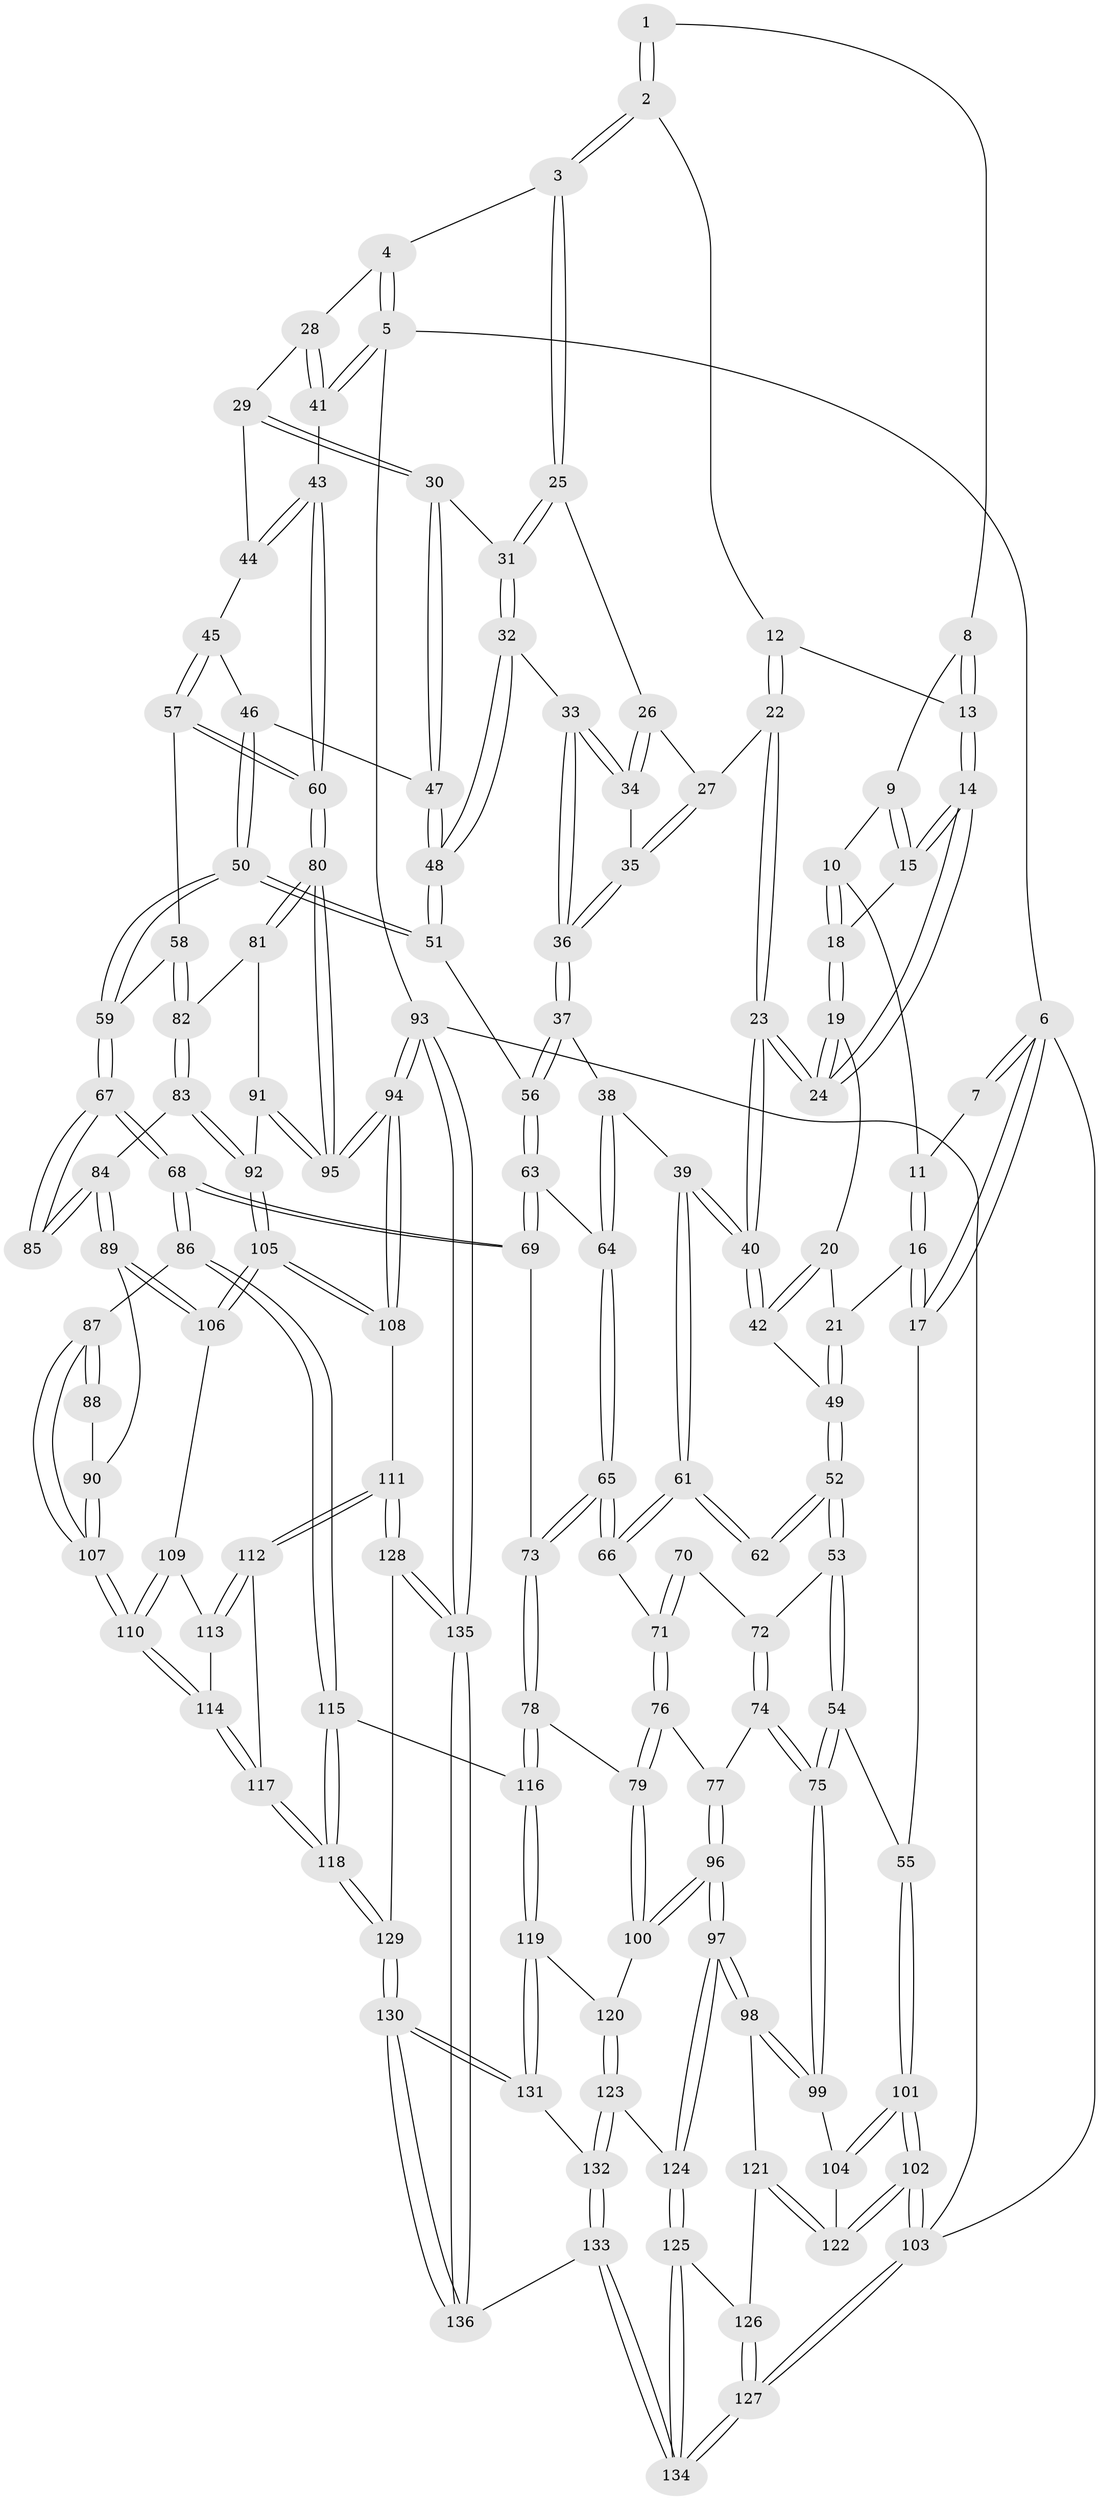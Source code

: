 // Generated by graph-tools (version 1.1) at 2025/17/03/09/25 04:17:12]
// undirected, 136 vertices, 337 edges
graph export_dot {
graph [start="1"]
  node [color=gray90,style=filled];
  1 [pos="+0.3151796646476452+0"];
  2 [pos="+0.6281693570462069+0"];
  3 [pos="+0.7349181294634188+0"];
  4 [pos="+0.876400872172647+0"];
  5 [pos="+1+0"];
  6 [pos="+0+0"];
  7 [pos="+0.1039238623122983+0"];
  8 [pos="+0.3024807828864424+0"];
  9 [pos="+0.2694645461727706+0.018984250548230466"];
  10 [pos="+0.18543839720604435+0.0660434262978399"];
  11 [pos="+0.11222741622591638+0.029930437329996836"];
  12 [pos="+0.4671500947668563+0.07328662009976464"];
  13 [pos="+0.39710620863598745+0.07870715459285148"];
  14 [pos="+0.32326989191415406+0.15885680604965086"];
  15 [pos="+0.3008109363075735+0.11937468595816647"];
  16 [pos="+0.005815584721002352+0.14622137034882088"];
  17 [pos="+0+0.19221157605706554"];
  18 [pos="+0.18702342119809864+0.10702209015613601"];
  19 [pos="+0.17851155863909973+0.13811430994868254"];
  20 [pos="+0.17543647475089372+0.14103124037855308"];
  21 [pos="+0.09027839264531808+0.1762086416746761"];
  22 [pos="+0.47731746125140184+0.1155557406661411"];
  23 [pos="+0.33865298677460914+0.25664780128673487"];
  24 [pos="+0.3224254346855637+0.1881408898571236"];
  25 [pos="+0.7344326817188122+0"];
  26 [pos="+0.5595868469896408+0.13407661222130765"];
  27 [pos="+0.4888260372978235+0.1275237951974719"];
  28 [pos="+0.9138020943772153+0.128990568640957"];
  29 [pos="+0.8925714958055806+0.18277099840067557"];
  30 [pos="+0.7966244230352535+0.17922127549369576"];
  31 [pos="+0.7303490550080296+0.02454783691412399"];
  32 [pos="+0.633490669466439+0.21914026912475754"];
  33 [pos="+0.6218279031540894+0.21710667035912856"];
  34 [pos="+0.5775834796928033+0.17505777810479353"];
  35 [pos="+0.5006310516903687+0.1823211579064764"];
  36 [pos="+0.47730104985230837+0.2701630470624343"];
  37 [pos="+0.4422703386033356+0.3044823755506123"];
  38 [pos="+0.41560452590199226+0.3114806714516936"];
  39 [pos="+0.35874416075544135+0.30380414968058567"];
  40 [pos="+0.3389956662434443+0.28209054759162067"];
  41 [pos="+1+0.2906935325548411"];
  42 [pos="+0.2372944073056853+0.2864720410614673"];
  43 [pos="+1+0.33167409438906126"];
  44 [pos="+0.9019615264358337+0.1993260434140517"];
  45 [pos="+0.8631181764913106+0.2897569841323987"];
  46 [pos="+0.7994329657986149+0.21970134380603254"];
  47 [pos="+0.7910271758492772+0.2055017462030251"];
  48 [pos="+0.6739875466736952+0.2873687458468167"];
  49 [pos="+0.17858437435712943+0.2998125739494926"];
  50 [pos="+0.7605606903375728+0.4005393911104774"];
  51 [pos="+0.6785207785703472+0.3469328448512256"];
  52 [pos="+0.09067459981222069+0.3962840522724741"];
  53 [pos="+0.05815330243575582+0.4134287758888253"];
  54 [pos="+0+0.43467452638593207"];
  55 [pos="+0+0.41204235478101536"];
  56 [pos="+0.6150234441094325+0.3748120634156388"];
  57 [pos="+0.8915188656522901+0.41347094261205536"];
  58 [pos="+0.864309934993512+0.4307669511638427"];
  59 [pos="+0.8146892558682963+0.4432055922702957"];
  60 [pos="+1+0.34946380534574417"];
  61 [pos="+0.321435742759556+0.4311916943558191"];
  62 [pos="+0.16034983180451245+0.4203710963153949"];
  63 [pos="+0.6092969447255806+0.38678840847349977"];
  64 [pos="+0.4823039727027027+0.44836650620317403"];
  65 [pos="+0.48922420424241947+0.5262973996333944"];
  66 [pos="+0.3215612054415776+0.46545485607568293"];
  67 [pos="+0.8108019813171349+0.4500565176775621"];
  68 [pos="+0.5639793918045027+0.6208041226082217"];
  69 [pos="+0.5591822136750377+0.6194566726789001"];
  70 [pos="+0.21220846464936663+0.4731869859561705"];
  71 [pos="+0.30657377700645316+0.49578151525819697"];
  72 [pos="+0.17080288649358372+0.5218030297676673"];
  73 [pos="+0.551014839409324+0.6198337660432326"];
  74 [pos="+0.21056778717886993+0.5819330976424456"];
  75 [pos="+0.1089798841597374+0.6437551935612634"];
  76 [pos="+0.29419604695208623+0.5434003902348811"];
  77 [pos="+0.236731785294695+0.5825508809647054"];
  78 [pos="+0.4956312838747364+0.6551988890947086"];
  79 [pos="+0.45091635231019744+0.6726709224996816"];
  80 [pos="+1+0.5605914962793023"];
  81 [pos="+0.980032686595187+0.5975635788123397"];
  82 [pos="+0.9328999517794615+0.588240050680259"];
  83 [pos="+0.9020006402173196+0.6547716467721568"];
  84 [pos="+0.8171626813907379+0.6065879017266892"];
  85 [pos="+0.8092570280015055+0.5594736840369435"];
  86 [pos="+0.6001459024507939+0.6534778762929918"];
  87 [pos="+0.61595130729459+0.6639349456621474"];
  88 [pos="+0.7573517619529435+0.5988487888214464"];
  89 [pos="+0.7791874279085604+0.676877301503392"];
  90 [pos="+0.7334422593437981+0.6713702728247507"];
  91 [pos="+0.9674258109577374+0.6846897975459154"];
  92 [pos="+0.9048614493444376+0.6662926003922552"];
  93 [pos="+1+1"];
  94 [pos="+1+0.9525234770899511"];
  95 [pos="+1+0.9220696597296131"];
  96 [pos="+0.2914737879427885+0.7744041877879582"];
  97 [pos="+0.25714056857221024+0.8086266992903696"];
  98 [pos="+0.14477584876526195+0.7701428476435083"];
  99 [pos="+0.10001769952155744+0.7124061442917929"];
  100 [pos="+0.3955509107000539+0.7344531372306614"];
  101 [pos="+0+0.7089585863258291"];
  102 [pos="+0+1"];
  103 [pos="+0+1"];
  104 [pos="+0.08240933528745396+0.7151270618431905"];
  105 [pos="+0.8584768615757923+0.7411609208210572"];
  106 [pos="+0.8045280619841998+0.7164452784593472"];
  107 [pos="+0.6186696029291696+0.6660613839228839"];
  108 [pos="+0.8989212003423551+0.8471067348845432"];
  109 [pos="+0.7711571385423093+0.7479563213249129"];
  110 [pos="+0.6624481454947116+0.748640416841333"];
  111 [pos="+0.7950759949388146+0.8927166704808774"];
  112 [pos="+0.7650962818726704+0.8649950732693739"];
  113 [pos="+0.769220031136347+0.757137487006398"];
  114 [pos="+0.6785528652409978+0.8139167931604623"];
  115 [pos="+0.5670272658927213+0.8782587850240654"];
  116 [pos="+0.5432954588729734+0.878440767164114"];
  117 [pos="+0.6790213080699286+0.8164977997297534"];
  118 [pos="+0.5972975383011139+0.8865594405149728"];
  119 [pos="+0.5206487856508308+0.8874100836313203"];
  120 [pos="+0.44076450563035124+0.8241141844199085"];
  121 [pos="+0.09053793270007603+0.8351755143309415"];
  122 [pos="+0+0.8598452160902926"];
  123 [pos="+0.38715993708592816+0.9321908796415257"];
  124 [pos="+0.26288030103294835+0.8703608525399676"];
  125 [pos="+0.2241071294124691+0.9529111341502938"];
  126 [pos="+0.09081030851585696+0.8897355170418975"];
  127 [pos="+0+1"];
  128 [pos="+0.7694436894874284+0.9563693181565731"];
  129 [pos="+0.6196328993193466+0.9292303037601255"];
  130 [pos="+0.5736891247829491+1"];
  131 [pos="+0.5182545528806278+0.8910972422414205"];
  132 [pos="+0.4219563435495495+0.9691933166870745"];
  133 [pos="+0.43783212765290147+1"];
  134 [pos="+0.1271539961530263+1"];
  135 [pos="+0.7807890330489071+1"];
  136 [pos="+0.5687814062191624+1"];
  1 -- 2;
  1 -- 2;
  1 -- 8;
  2 -- 3;
  2 -- 3;
  2 -- 12;
  3 -- 4;
  3 -- 25;
  3 -- 25;
  4 -- 5;
  4 -- 5;
  4 -- 28;
  5 -- 6;
  5 -- 41;
  5 -- 41;
  5 -- 93;
  6 -- 7;
  6 -- 7;
  6 -- 17;
  6 -- 17;
  6 -- 103;
  7 -- 11;
  8 -- 9;
  8 -- 13;
  8 -- 13;
  9 -- 10;
  9 -- 15;
  9 -- 15;
  10 -- 11;
  10 -- 18;
  10 -- 18;
  11 -- 16;
  11 -- 16;
  12 -- 13;
  12 -- 22;
  12 -- 22;
  13 -- 14;
  13 -- 14;
  14 -- 15;
  14 -- 15;
  14 -- 24;
  14 -- 24;
  15 -- 18;
  16 -- 17;
  16 -- 17;
  16 -- 21;
  17 -- 55;
  18 -- 19;
  18 -- 19;
  19 -- 20;
  19 -- 24;
  19 -- 24;
  20 -- 21;
  20 -- 42;
  20 -- 42;
  21 -- 49;
  21 -- 49;
  22 -- 23;
  22 -- 23;
  22 -- 27;
  23 -- 24;
  23 -- 24;
  23 -- 40;
  23 -- 40;
  25 -- 26;
  25 -- 31;
  25 -- 31;
  26 -- 27;
  26 -- 34;
  26 -- 34;
  27 -- 35;
  27 -- 35;
  28 -- 29;
  28 -- 41;
  28 -- 41;
  29 -- 30;
  29 -- 30;
  29 -- 44;
  30 -- 31;
  30 -- 47;
  30 -- 47;
  31 -- 32;
  31 -- 32;
  32 -- 33;
  32 -- 48;
  32 -- 48;
  33 -- 34;
  33 -- 34;
  33 -- 36;
  33 -- 36;
  34 -- 35;
  35 -- 36;
  35 -- 36;
  36 -- 37;
  36 -- 37;
  37 -- 38;
  37 -- 56;
  37 -- 56;
  38 -- 39;
  38 -- 64;
  38 -- 64;
  39 -- 40;
  39 -- 40;
  39 -- 61;
  39 -- 61;
  40 -- 42;
  40 -- 42;
  41 -- 43;
  42 -- 49;
  43 -- 44;
  43 -- 44;
  43 -- 60;
  43 -- 60;
  44 -- 45;
  45 -- 46;
  45 -- 57;
  45 -- 57;
  46 -- 47;
  46 -- 50;
  46 -- 50;
  47 -- 48;
  47 -- 48;
  48 -- 51;
  48 -- 51;
  49 -- 52;
  49 -- 52;
  50 -- 51;
  50 -- 51;
  50 -- 59;
  50 -- 59;
  51 -- 56;
  52 -- 53;
  52 -- 53;
  52 -- 62;
  52 -- 62;
  53 -- 54;
  53 -- 54;
  53 -- 72;
  54 -- 55;
  54 -- 75;
  54 -- 75;
  55 -- 101;
  55 -- 101;
  56 -- 63;
  56 -- 63;
  57 -- 58;
  57 -- 60;
  57 -- 60;
  58 -- 59;
  58 -- 82;
  58 -- 82;
  59 -- 67;
  59 -- 67;
  60 -- 80;
  60 -- 80;
  61 -- 62;
  61 -- 62;
  61 -- 66;
  61 -- 66;
  63 -- 64;
  63 -- 69;
  63 -- 69;
  64 -- 65;
  64 -- 65;
  65 -- 66;
  65 -- 66;
  65 -- 73;
  65 -- 73;
  66 -- 71;
  67 -- 68;
  67 -- 68;
  67 -- 85;
  67 -- 85;
  68 -- 69;
  68 -- 69;
  68 -- 86;
  68 -- 86;
  69 -- 73;
  70 -- 71;
  70 -- 71;
  70 -- 72;
  71 -- 76;
  71 -- 76;
  72 -- 74;
  72 -- 74;
  73 -- 78;
  73 -- 78;
  74 -- 75;
  74 -- 75;
  74 -- 77;
  75 -- 99;
  75 -- 99;
  76 -- 77;
  76 -- 79;
  76 -- 79;
  77 -- 96;
  77 -- 96;
  78 -- 79;
  78 -- 116;
  78 -- 116;
  79 -- 100;
  79 -- 100;
  80 -- 81;
  80 -- 81;
  80 -- 95;
  80 -- 95;
  81 -- 82;
  81 -- 91;
  82 -- 83;
  82 -- 83;
  83 -- 84;
  83 -- 92;
  83 -- 92;
  84 -- 85;
  84 -- 85;
  84 -- 89;
  84 -- 89;
  86 -- 87;
  86 -- 115;
  86 -- 115;
  87 -- 88;
  87 -- 88;
  87 -- 107;
  87 -- 107;
  88 -- 90;
  89 -- 90;
  89 -- 106;
  89 -- 106;
  90 -- 107;
  90 -- 107;
  91 -- 92;
  91 -- 95;
  91 -- 95;
  92 -- 105;
  92 -- 105;
  93 -- 94;
  93 -- 94;
  93 -- 135;
  93 -- 135;
  93 -- 103;
  94 -- 95;
  94 -- 95;
  94 -- 108;
  94 -- 108;
  96 -- 97;
  96 -- 97;
  96 -- 100;
  96 -- 100;
  97 -- 98;
  97 -- 98;
  97 -- 124;
  97 -- 124;
  98 -- 99;
  98 -- 99;
  98 -- 121;
  99 -- 104;
  100 -- 120;
  101 -- 102;
  101 -- 102;
  101 -- 104;
  101 -- 104;
  102 -- 103;
  102 -- 103;
  102 -- 122;
  102 -- 122;
  103 -- 127;
  103 -- 127;
  104 -- 122;
  105 -- 106;
  105 -- 106;
  105 -- 108;
  105 -- 108;
  106 -- 109;
  107 -- 110;
  107 -- 110;
  108 -- 111;
  109 -- 110;
  109 -- 110;
  109 -- 113;
  110 -- 114;
  110 -- 114;
  111 -- 112;
  111 -- 112;
  111 -- 128;
  111 -- 128;
  112 -- 113;
  112 -- 113;
  112 -- 117;
  113 -- 114;
  114 -- 117;
  114 -- 117;
  115 -- 116;
  115 -- 118;
  115 -- 118;
  116 -- 119;
  116 -- 119;
  117 -- 118;
  117 -- 118;
  118 -- 129;
  118 -- 129;
  119 -- 120;
  119 -- 131;
  119 -- 131;
  120 -- 123;
  120 -- 123;
  121 -- 122;
  121 -- 122;
  121 -- 126;
  123 -- 124;
  123 -- 132;
  123 -- 132;
  124 -- 125;
  124 -- 125;
  125 -- 126;
  125 -- 134;
  125 -- 134;
  126 -- 127;
  126 -- 127;
  127 -- 134;
  127 -- 134;
  128 -- 129;
  128 -- 135;
  128 -- 135;
  129 -- 130;
  129 -- 130;
  130 -- 131;
  130 -- 131;
  130 -- 136;
  130 -- 136;
  131 -- 132;
  132 -- 133;
  132 -- 133;
  133 -- 134;
  133 -- 134;
  133 -- 136;
  135 -- 136;
  135 -- 136;
}
